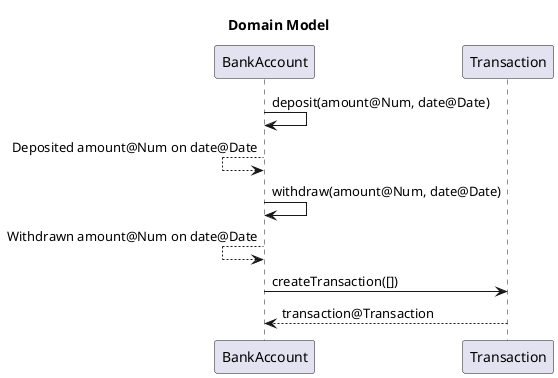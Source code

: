 @startuml Bank
title Domain Model
BankAccount -> BankAccount: deposit(amount@Num, date@Date)
BankAccount <-- BankAccount: Deposited amount@Num on date@Date
BankAccount -> BankAccount: withdraw(amount@Num, date@Date)
BankAccount <-- BankAccount: Withdrawn amount@Num on date@Date

BankAccount -> Transaction: createTransaction([])
Transaction --> BankAccount: transaction@Transaction



@enduml